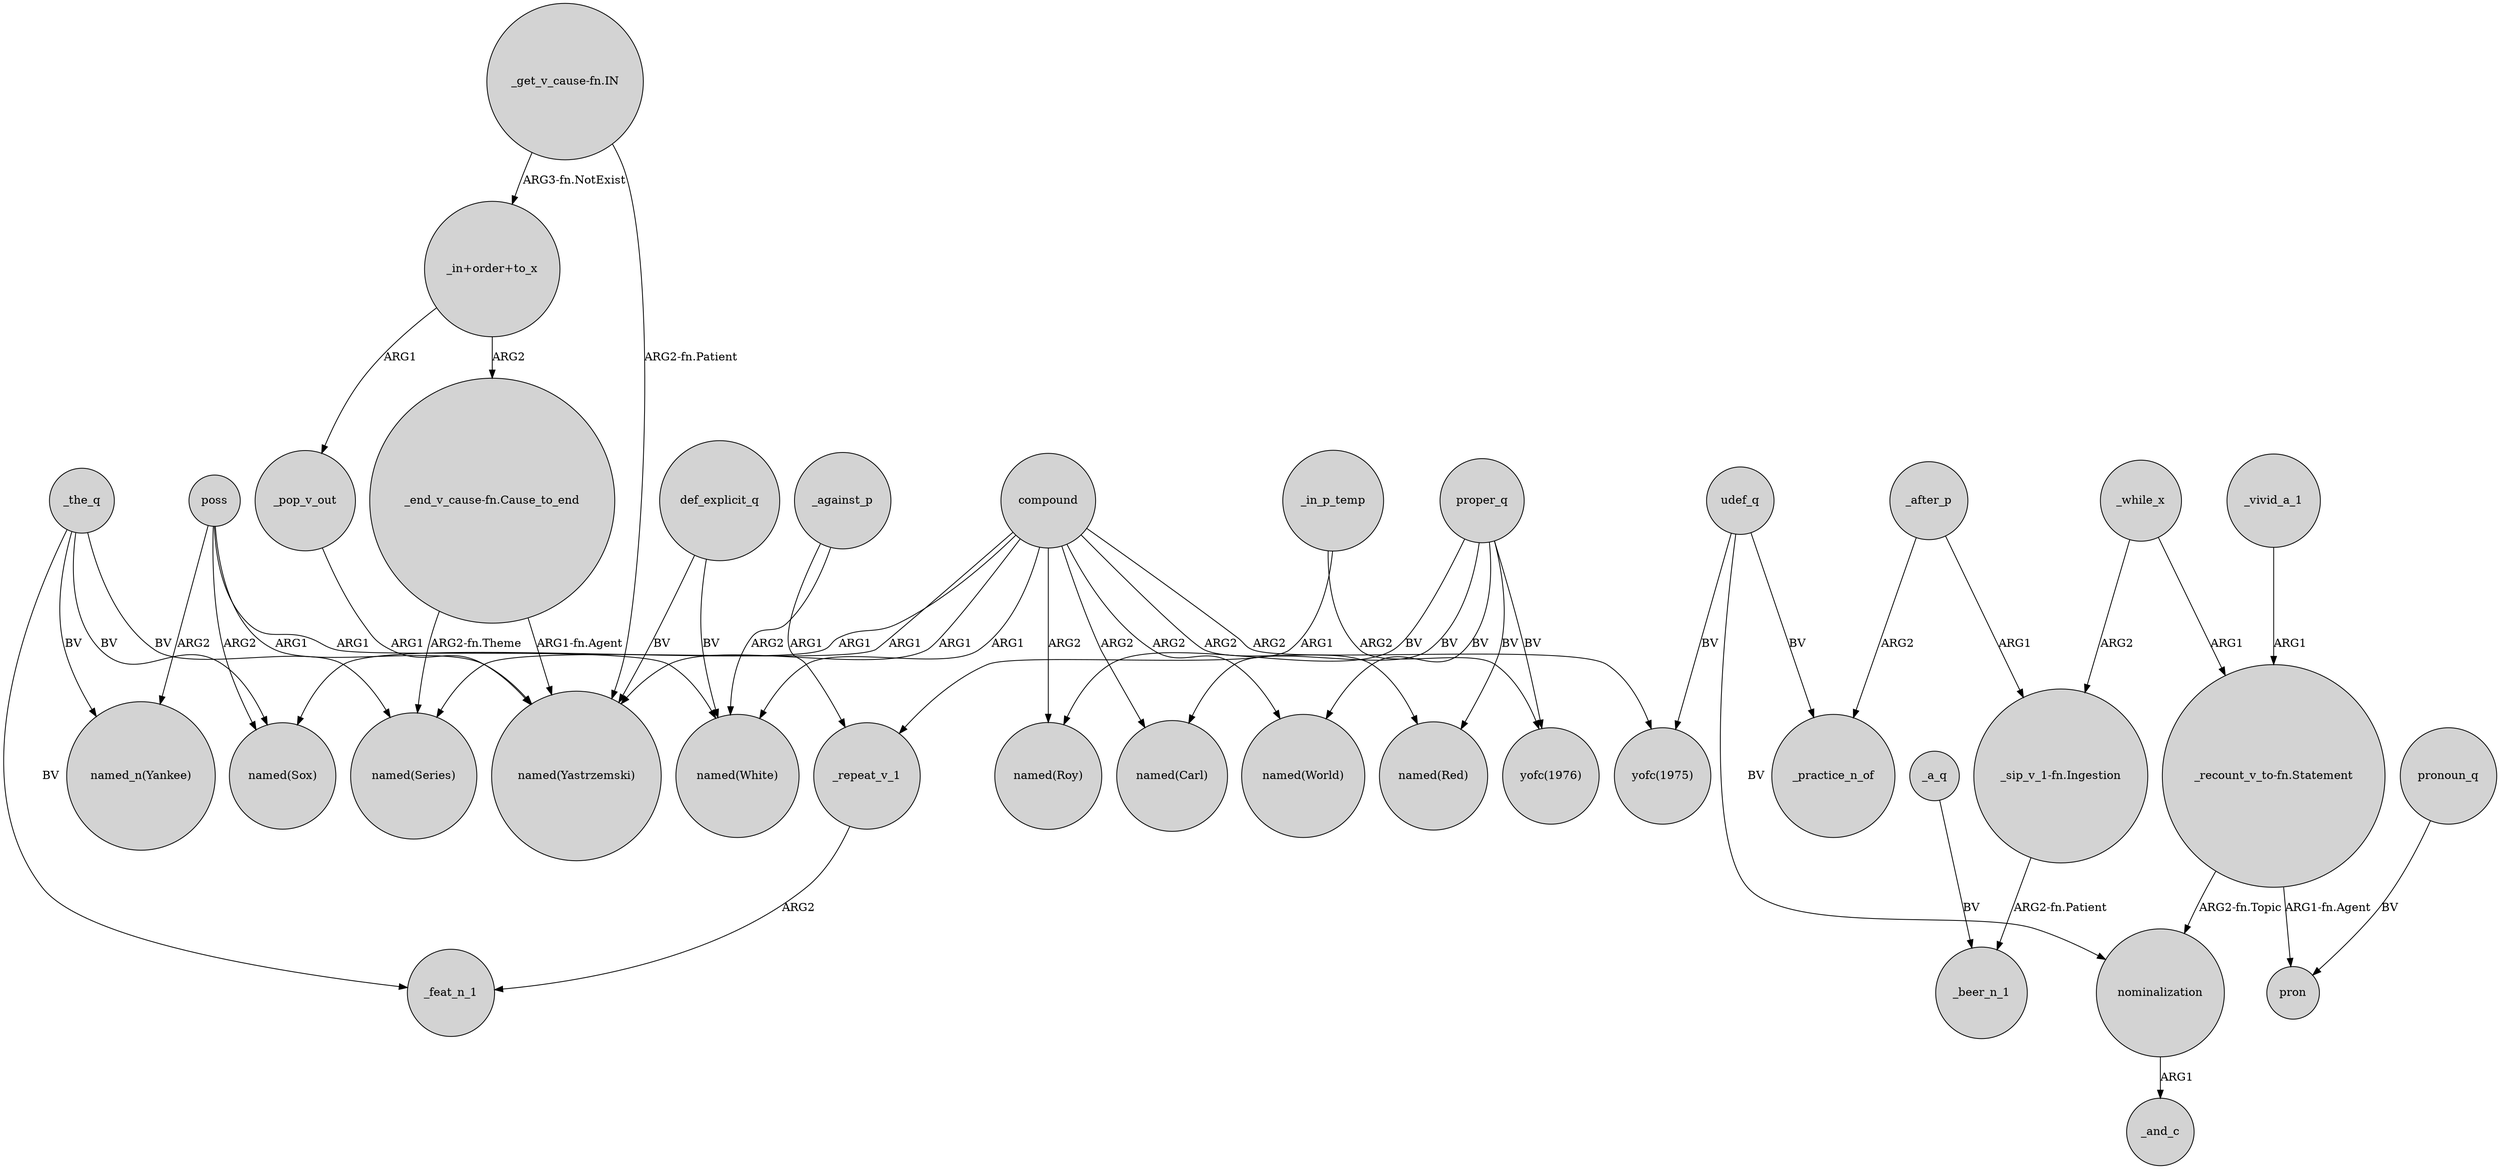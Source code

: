 digraph {
	node [shape=circle style=filled]
	"_end_v_cause-fn.Cause_to_end" -> "named(Series)" [label="ARG2-fn.Theme"]
	poss -> "named(White)" [label=ARG1]
	"_get_v_cause-fn.IN" -> "named(Yastrzemski)" [label="ARG2-fn.Patient"]
	udef_q -> "yofc(1975)" [label=BV]
	_against_p -> "named(White)" [label=ARG2]
	proper_q -> "named(Roy)" [label=BV]
	nominalization -> _and_c [label=ARG1]
	proper_q -> "named(Carl)" [label=BV]
	_while_x -> "_recount_v_to-fn.Statement" [label=ARG1]
	_the_q -> "named(Series)" [label=BV]
	compound -> "named(Series)" [label=ARG1]
	_the_q -> _feat_n_1 [label=BV]
	_the_q -> "named(Sox)" [label=BV]
	poss -> "named(Yastrzemski)" [label=ARG1]
	"_sip_v_1-fn.Ingestion" -> _beer_n_1 [label="ARG2-fn.Patient"]
	compound -> "named(Carl)" [label=ARG2]
	_in_p_temp -> "yofc(1976)" [label=ARG2]
	poss -> "named_n(Yankee)" [label=ARG2]
	proper_q -> "yofc(1976)" [label=BV]
	compound -> "named(Roy)" [label=ARG2]
	_repeat_v_1 -> _feat_n_1 [label=ARG2]
	pronoun_q -> pron [label=BV]
	"_in+order+to_x" -> "_end_v_cause-fn.Cause_to_end" [label=ARG2]
	_in_p_temp -> _repeat_v_1 [label=ARG1]
	_while_x -> "_sip_v_1-fn.Ingestion" [label=ARG2]
	_pop_v_out -> "named(Yastrzemski)" [label=ARG1]
	"_get_v_cause-fn.IN" -> "_in+order+to_x" [label="ARG3-fn.NotExist"]
	compound -> "yofc(1975)" [label=ARG2]
	compound -> "named(World)" [label=ARG2]
	compound -> "named(Yastrzemski)" [label=ARG1]
	poss -> "named(Sox)" [label=ARG2]
	proper_q -> "named(World)" [label=BV]
	compound -> "named(Sox)" [label=ARG1]
	def_explicit_q -> "named(Yastrzemski)" [label=BV]
	udef_q -> nominalization [label=BV]
	_a_q -> _beer_n_1 [label=BV]
	_the_q -> "named_n(Yankee)" [label=BV]
	"_recount_v_to-fn.Statement" -> pron [label="ARG1-fn.Agent"]
	proper_q -> "named(Red)" [label=BV]
	compound -> "named(Red)" [label=ARG2]
	_against_p -> _repeat_v_1 [label=ARG1]
	def_explicit_q -> "named(White)" [label=BV]
	_after_p -> _practice_n_of [label=ARG2]
	udef_q -> _practice_n_of [label=BV]
	"_in+order+to_x" -> _pop_v_out [label=ARG1]
	compound -> "named(White)" [label=ARG1]
	"_recount_v_to-fn.Statement" -> nominalization [label="ARG2-fn.Topic"]
	_after_p -> "_sip_v_1-fn.Ingestion" [label=ARG1]
	"_end_v_cause-fn.Cause_to_end" -> "named(Yastrzemski)" [label="ARG1-fn.Agent"]
	_vivid_a_1 -> "_recount_v_to-fn.Statement" [label=ARG1]
}
